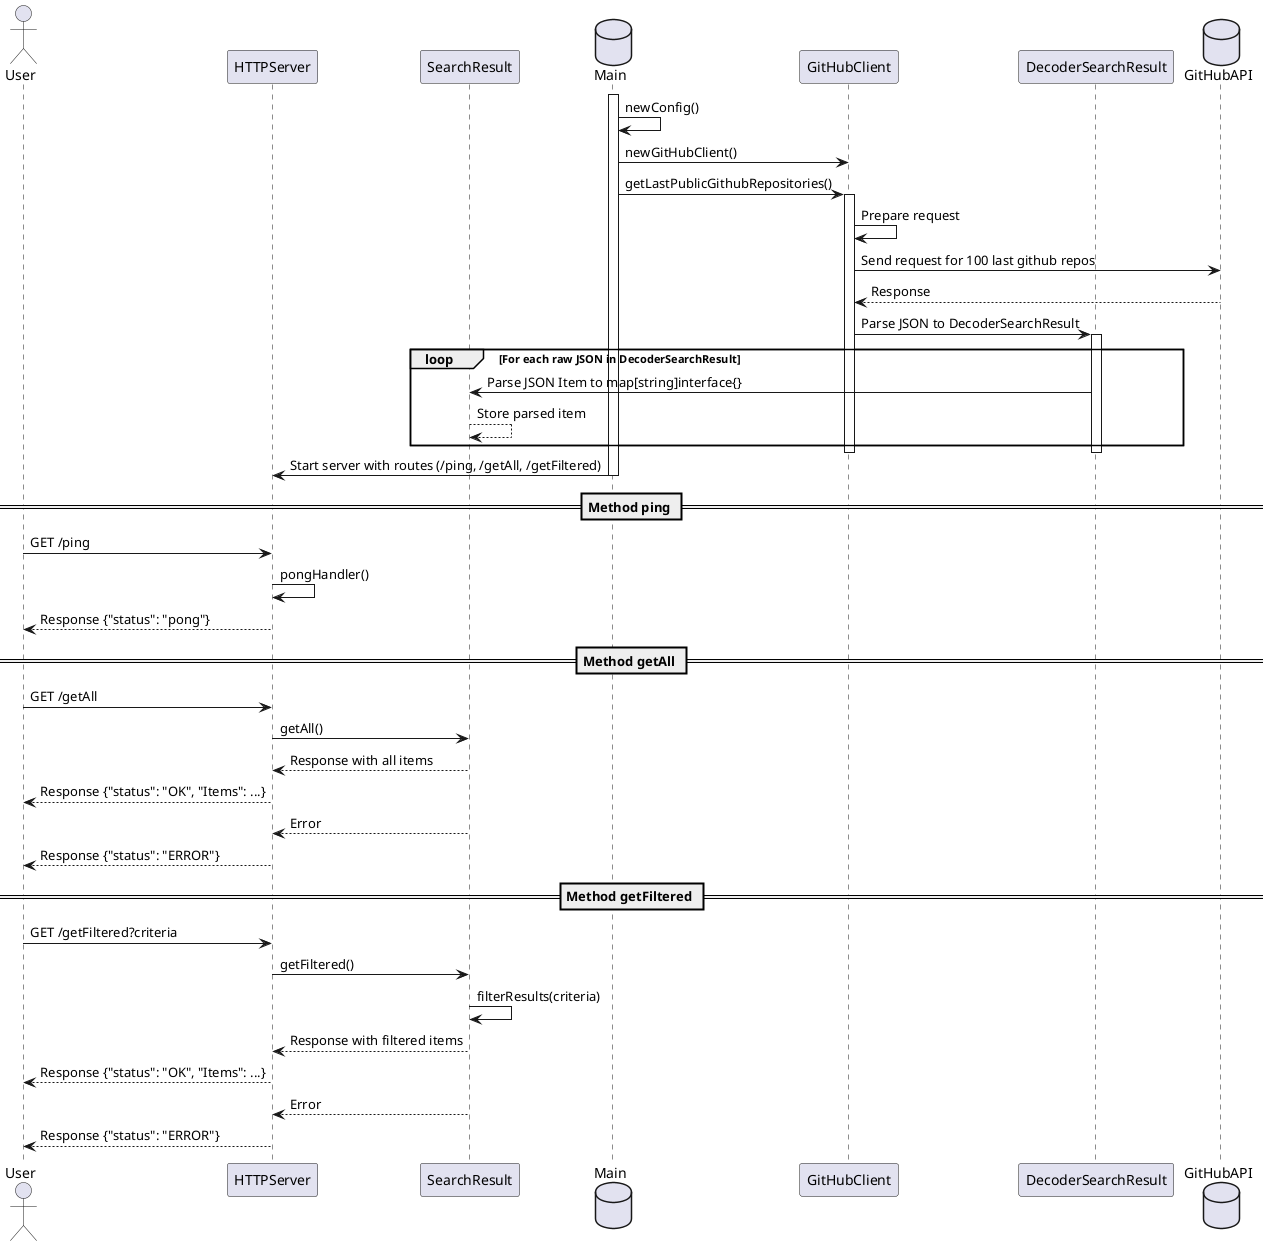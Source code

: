@startuml
actor		User
participant HTTPServer
participant SearchResult
database 	Main
participant GitHubClient
participant DecoderSearchResult
database	GitHubAPI

activate Main
Main -> Main: newConfig()
Main -> GitHubClient: newGitHubClient()
Main -> GitHubClient: getLastPublicGithubRepositories()
activate GitHubClient

GitHubClient -> GitHubClient: Prepare request
GitHubClient -> GitHubAPI: Send request for 100 last github repos

GitHubAPI --> GitHubClient: Response
GitHubClient -> DecoderSearchResult: Parse JSON to DecoderSearchResult
activate DecoderSearchResult

loop For each raw JSON in DecoderSearchResult
    DecoderSearchResult -> SearchResult: Parse JSON Item to map[string]interface{}
    SearchResult --> SearchResult: Store parsed item
end
deactivate DecoderSearchResult
deactivate GitHubClient
deactivate DecoderSearchResult

Main -> HTTPServer: Start server with routes (/ping, /getAll, /getFiltered)
deactivate Main

== Method ping ==
User -> HTTPServer: GET /ping
HTTPServer -> HTTPServer: pongHandler()
HTTPServer --> User: Response {"status": "pong"}

== Method getAll ==
User -> HTTPServer: GET /getAll
HTTPServer -> SearchResult: getAll()
SearchResult --> HTTPServer: Response with all items
HTTPServer --> User: Response {"status": "OK", "Items": ...} 
SearchResult --> HTTPServer: Error
HTTPServer --> User: Response {"status": "ERROR"}

== Method getFiltered ==
User -> HTTPServer: GET /getFiltered?criteria
HTTPServer -> SearchResult: getFiltered()
SearchResult -> SearchResult: filterResults(criteria)
SearchResult --> HTTPServer: Response with filtered items
HTTPServer --> User: Response {"status": "OK", "Items": ...} 
SearchResult --> HTTPServer: Error
HTTPServer --> User: Response {"status": "ERROR"}

@enduml